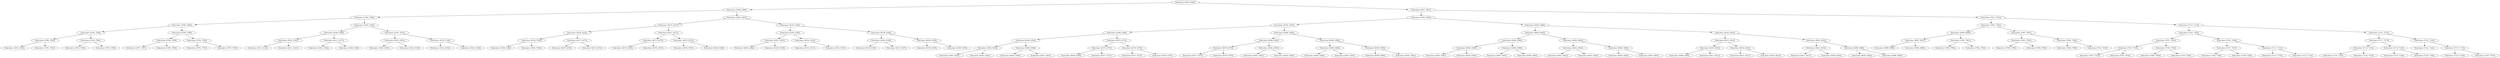 digraph G{
599367176 [label="Node{data=[6360, 6360]}"]
599367176 -> 247313743
247313743 [label="Node{data=[5409, 5409]}"]
247313743 -> 589711593
589711593 [label="Node{data=[3794, 3794]}"]
589711593 -> 1332916462
1332916462 [label="Node{data=[3786, 3786]}"]
1332916462 -> 542387926
542387926 [label="Node{data=[3782, 3782]}"]
542387926 -> 1126232158
1126232158 [label="Node{data=[3780, 3780]}"]
1126232158 -> 1389402579
1389402579 [label="Node{data=[2933, 2933]}"]
1126232158 -> 150976167
150976167 [label="Node{data=[3781, 3781]}"]
542387926 -> 157027312
157027312 [label="Node{data=[3784, 3784]}"]
157027312 -> 1304082565
1304082565 [label="Node{data=[3783, 3783]}"]
157027312 -> 468893408
468893408 [label="Node{data=[3785, 3785]}"]
1332916462 -> 1850567095
1850567095 [label="Node{data=[3790, 3790]}"]
1850567095 -> 120056837
120056837 [label="Node{data=[3788, 3788]}"]
120056837 -> 524354292
524354292 [label="Node{data=[3787, 3787]}"]
120056837 -> 290110018
290110018 [label="Node{data=[3789, 3789]}"]
1850567095 -> 340748557
340748557 [label="Node{data=[3792, 3792]}"]
340748557 -> 741402693
741402693 [label="Node{data=[3791, 3791]}"]
340748557 -> 997267861
997267861 [label="Node{data=[3793, 3793]}"]
589711593 -> 2142055443
2142055443 [label="Node{data=[4356, 4356]}"]
2142055443 -> 281355754
281355754 [label="Node{data=[4298, 4298]}"]
281355754 -> 991729015
991729015 [label="Node{data=[4182, 4182]}"]
991729015 -> 135433776
135433776 [label="Node{data=[4133, 4133]}"]
991729015 -> 516552341
516552341 [label="Node{data=[4211, 4211]}"]
281355754 -> 656042707
656042707 [label="Node{data=[4317, 4317]}"]
656042707 -> 2029188202
2029188202 [label="Node{data=[4302, 4302]}"]
656042707 -> 1678612042
1678612042 [label="Node{data=[4346, 4346]}"]
2142055443 -> 891398400
891398400 [label="Node{data=[5101, 5101]}"]
891398400 -> 1100546437
1100546437 [label="Node{data=[4391, 4391]}"]
1100546437 -> 774372472
774372472 [label="Node{data=[4365, 4365]}"]
1100546437 -> 638619696
638619696 [label="Node{data=[5032, 5032]}"]
891398400 -> 515986523
515986523 [label="Node{data=[5130, 5130]}"]
515986523 -> 400423727
400423727 [label="Node{data=[5102, 5102]}"]
515986523 -> 109576592
109576592 [label="Node{data=[5243, 5243]}"]
247313743 -> 616271969
616271969 [label="Node{data=[6281, 6281]}"]
616271969 -> 810318625
810318625 [label="Node{data=[6273, 6273]}"]
810318625 -> 1219553924
1219553924 [label="Node{data=[6222, 6222]}"]
1219553924 -> 250799747
250799747 [label="Node{data=[5538, 5538]}"]
250799747 -> 1983010724
1983010724 [label="Node{data=[5528, 5528]}"]
250799747 -> 628408112
628408112 [label="Node{data=[5562, 5562]}"]
1219553924 -> 1784645072
1784645072 [label="Node{data=[6271, 6271]}"]
1784645072 -> 1937813734
1937813734 [label="Node{data=[6270, 6270]}"]
1784645072 -> 401294917
401294917 [label="Node{data=[6272, 6272]}"]
810318625 -> 392619703
392619703 [label="Node{data=[6277, 6277]}"]
392619703 -> 25264270
25264270 [label="Node{data=[6275, 6275]}"]
25264270 -> 2012219352
2012219352 [label="Node{data=[6274, 6274]}"]
25264270 -> 988069389
988069389 [label="Node{data=[6276, 6276]}"]
392619703 -> 437757112
437757112 [label="Node{data=[6279, 6279]}"]
437757112 -> 396350084
396350084 [label="Node{data=[6278, 6278]}"]
437757112 -> 1621547368
1621547368 [label="Node{data=[6280, 6280]}"]
616271969 -> 2133657511
2133657511 [label="Node{data=[6334, 6334]}"]
2133657511 -> 1488477854
1488477854 [label="Node{data=[6330, 6330]}"]
1488477854 -> 828030207
828030207 [label="Node{data=[6301, 6301]}"]
828030207 -> 1742818853
1742818853 [label="Node{data=[6282, 6282]}"]
828030207 -> 1894153537
1894153537 [label="Node{data=[6329, 6329]}"]
1488477854 -> 1789952365
1789952365 [label="Node{data=[6332, 6332]}"]
1789952365 -> 250176896
250176896 [label="Node{data=[6331, 6331]}"]
1789952365 -> 1670681118
1670681118 [label="Node{data=[6333, 6333]}"]
2133657511 -> 542898008
542898008 [label="Node{data=[6338, 6338]}"]
542898008 -> 1317970391
1317970391 [label="Node{data=[6336, 6336]}"]
1317970391 -> 185469155
185469155 [label="Node{data=[6335, 6335]}"]
1317970391 -> 1280143358
1280143358 [label="Node{data=[6337, 6337]}"]
542898008 -> 861122584
861122584 [label="Node{data=[6358, 6358]}"]
861122584 -> 149438396
149438396 [label="Node{data=[6339, 6339]}"]
861122584 -> 1943697234
1943697234 [label="Node{data=[6359, 6359]}"]
599367176 -> 1422902344
1422902344 [label="Node{data=[6937, 6937]}"]
1422902344 -> 2050129337
2050129337 [label="Node{data=[6392, 6392]}"]
2050129337 -> 871278748
871278748 [label="Node{data=[6376, 6376]}"]
871278748 -> 330180948
330180948 [label="Node{data=[6368, 6368]}"]
330180948 -> 971588333
971588333 [label="Node{data=[6364, 6364]}"]
971588333 -> 1348419548
1348419548 [label="Node{data=[6362, 6362]}"]
1348419548 -> 380880643
380880643 [label="Node{data=[6361, 6361]}"]
1348419548 -> 1949677576
1949677576 [label="Node{data=[6363, 6363]}"]
971588333 -> 121139785
121139785 [label="Node{data=[6366, 6366]}"]
121139785 -> 783289517
783289517 [label="Node{data=[6365, 6365]}"]
121139785 -> 640900519
640900519 [label="Node{data=[6367, 6367]}"]
330180948 -> 2141148305
2141148305 [label="Node{data=[6372, 6372]}"]
2141148305 -> 1005701905
1005701905 [label="Node{data=[6370, 6370]}"]
1005701905 -> 361393574
361393574 [label="Node{data=[6369, 6369]}"]
1005701905 -> 703124693
703124693 [label="Node{data=[6371, 6371]}"]
2141148305 -> 743843493
743843493 [label="Node{data=[6374, 6374]}"]
743843493 -> 432720253
432720253 [label="Node{data=[6373, 6373]}"]
743843493 -> 1600876735
1600876735 [label="Node{data=[6375, 6375]}"]
871278748 -> 818563579
818563579 [label="Node{data=[6384, 6384]}"]
818563579 -> 758395465
758395465 [label="Node{data=[6380, 6380]}"]
758395465 -> 1660590003
1660590003 [label="Node{data=[6378, 6378]}"]
1660590003 -> 1712389595
1712389595 [label="Node{data=[6377, 6377]}"]
1660590003 -> 74966387
74966387 [label="Node{data=[6379, 6379]}"]
758395465 -> 140323278
140323278 [label="Node{data=[6382, 6382]}"]
140323278 -> 1051484281
1051484281 [label="Node{data=[6381, 6381]}"]
140323278 -> 1605610578
1605610578 [label="Node{data=[6383, 6383]}"]
818563579 -> 1691649706
1691649706 [label="Node{data=[6388, 6388]}"]
1691649706 -> 86425767
86425767 [label="Node{data=[6386, 6386]}"]
86425767 -> 1481955282
1481955282 [label="Node{data=[6385, 6385]}"]
86425767 -> 440873398
440873398 [label="Node{data=[6387, 6387]}"]
1691649706 -> 1516639618
1516639618 [label="Node{data=[6390, 6390]}"]
1516639618 -> 1777780113
1777780113 [label="Node{data=[6389, 6389]}"]
1516639618 -> 400717114
400717114 [label="Node{data=[6391, 6391]}"]
2050129337 -> 881540337
881540337 [label="Node{data=[6408, 6408]}"]
881540337 -> 1579935207
1579935207 [label="Node{data=[6400, 6400]}"]
1579935207 -> 28207614
28207614 [label="Node{data=[6396, 6396]}"]
28207614 -> 98670420
98670420 [label="Node{data=[6394, 6394]}"]
98670420 -> 1751146413
1751146413 [label="Node{data=[6393, 6393]}"]
98670420 -> 1776651163
1776651163 [label="Node{data=[6395, 6395]}"]
28207614 -> 469167808
469167808 [label="Node{data=[6398, 6398]}"]
469167808 -> 304382429
304382429 [label="Node{data=[6397, 6397]}"]
469167808 -> 2027108611
2027108611 [label="Node{data=[6399, 6399]}"]
1579935207 -> 1034931409
1034931409 [label="Node{data=[6404, 6404]}"]
1034931409 -> 293840202
293840202 [label="Node{data=[6402, 6402]}"]
293840202 -> 656405710
656405710 [label="Node{data=[6401, 6401]}"]
293840202 -> 1181075983
1181075983 [label="Node{data=[6403, 6403]}"]
1034931409 -> 99569494
99569494 [label="Node{data=[6406, 6406]}"]
99569494 -> 164238164
164238164 [label="Node{data=[6405, 6405]}"]
99569494 -> 1370177319
1370177319 [label="Node{data=[6407, 6407]}"]
881540337 -> 972468911
972468911 [label="Node{data=[6416, 6416]}"]
972468911 -> 1176297272
1176297272 [label="Node{data=[6412, 6412]}"]
1176297272 -> 529871900
529871900 [label="Node{data=[6410, 6410]}"]
529871900 -> 399471310
399471310 [label="Node{data=[6409, 6409]}"]
529871900 -> 455133522
455133522 [label="Node{data=[6411, 6411]}"]
1176297272 -> 996487185
996487185 [label="Node{data=[6414, 6414]}"]
996487185 -> 224839349
224839349 [label="Node{data=[6413, 6413]}"]
996487185 -> 1641254101
1641254101 [label="Node{data=[6415, 6415]}"]
972468911 -> 2091168740
2091168740 [label="Node{data=[6455, 6455]}"]
2091168740 -> 1859379673
1859379673 [label="Node{data=[6453, 6453]}"]
1859379673 -> 1429979608
1429979608 [label="Node{data=[6417, 6417]}"]
1859379673 -> 678648462
678648462 [label="Node{data=[6454, 6454]}"]
2091168740 -> 1896998903
1896998903 [label="Node{data=[6488, 6488]}"]
1896998903 -> 12389669
12389669 [label="Node{data=[6456, 6456]}"]
1896998903 -> 184756715
184756715 [label="Node{data=[6496, 6496]}"]
1422902344 -> 966173999
966173999 [label="Node{data=[7011, 7011]}"]
966173999 -> 1204212661
1204212661 [label="Node{data=[7003, 7003]}"]
1204212661 -> 796535373
796535373 [label="Node{data=[6999, 6999]}"]
796535373 -> 1025774136
1025774136 [label="Node{data=[6997, 6997]}"]
1025774136 -> 823621486
823621486 [label="Node{data=[6996, 6996]}"]
1025774136 -> 1077756290
1077756290 [label="Node{data=[6998, 6998]}"]
796535373 -> 1055601546
1055601546 [label="Node{data=[7001, 7001]}"]
1055601546 -> 591614909
591614909 [label="Node{data=[7000, 7000]}"]
1055601546 -> 702938300
702938300 [label="Node{data=[7002, 7002]}"]
1204212661 -> 67017043
67017043 [label="Node{data=[7007, 7007]}"]
67017043 -> 1693355461
1693355461 [label="Node{data=[7005, 7005]}"]
1693355461 -> 1560929374
1560929374 [label="Node{data=[7004, 7004]}"]
1693355461 -> 1527771999
1527771999 [label="Node{data=[7006, 7006]}"]
67017043 -> 751619436
751619436 [label="Node{data=[7009, 7009]}"]
751619436 -> 1012727189
1012727189 [label="Node{data=[7008, 7008]}"]
751619436 -> 778425684
778425684 [label="Node{data=[7010, 7010]}"]
966173999 -> 181690060
181690060 [label="Node{data=[7113, 7113]}"]
181690060 -> 1085883735
1085883735 [label="Node{data=[7105, 7105]}"]
1085883735 -> 458401920
458401920 [label="Node{data=[7051, 7051]}"]
458401920 -> 454889931
454889931 [label="Node{data=[7013, 7013]}"]
454889931 -> 857153114
857153114 [label="Node{data=[7012, 7012]}"]
454889931 -> 957245074
957245074 [label="Node{data=[7014, 7014]}"]
458401920 -> 932634523
932634523 [label="Node{data=[7103, 7103]}"]
932634523 -> 1148589035
1148589035 [label="Node{data=[7064, 7064]}"]
932634523 -> 1335369969
1335369969 [label="Node{data=[7104, 7104]}"]
1085883735 -> 99153254
99153254 [label="Node{data=[7109, 7109]}"]
99153254 -> 75728967
75728967 [label="Node{data=[7107, 7107]}"]
75728967 -> 1881029239
1881029239 [label="Node{data=[7106, 7106]}"]
75728967 -> 2123305773
2123305773 [label="Node{data=[7108, 7108]}"]
99153254 -> 1007585887
1007585887 [label="Node{data=[7111, 7111]}"]
1007585887 -> 609745961
609745961 [label="Node{data=[7110, 7110]}"]
1007585887 -> 630957910
630957910 [label="Node{data=[7112, 7112]}"]
181690060 -> 587980467
587980467 [label="Node{data=[7121, 7121]}"]
587980467 -> 1797256447
1797256447 [label="Node{data=[7117, 7117]}"]
1797256447 -> 1890777857
1890777857 [label="Node{data=[7115, 7115]}"]
1890777857 -> 141247318
141247318 [label="Node{data=[7114, 7114]}"]
1890777857 -> 1978202798
1978202798 [label="Node{data=[7116, 7116]}"]
1797256447 -> 1640251616
1640251616 [label="Node{data=[7119, 7119]}"]
1640251616 -> 105497898
105497898 [label="Node{data=[7118, 7118]}"]
1640251616 -> 1416251206
1416251206 [label="Node{data=[7120, 7120]}"]
587980467 -> 1717959407
1717959407 [label="Node{data=[7123, 7123]}"]
1717959407 -> 627406211
627406211 [label="Node{data=[7122, 7122]}"]
1717959407 -> 1833800848
1833800848 [label="Node{data=[7173, 7173]}"]
1833800848 -> 1796976136
1796976136 [label="Node{data=[7124, 7124]}"]
1833800848 -> 585138950
585138950 [label="Node{data=[7357, 7357]}"]
}